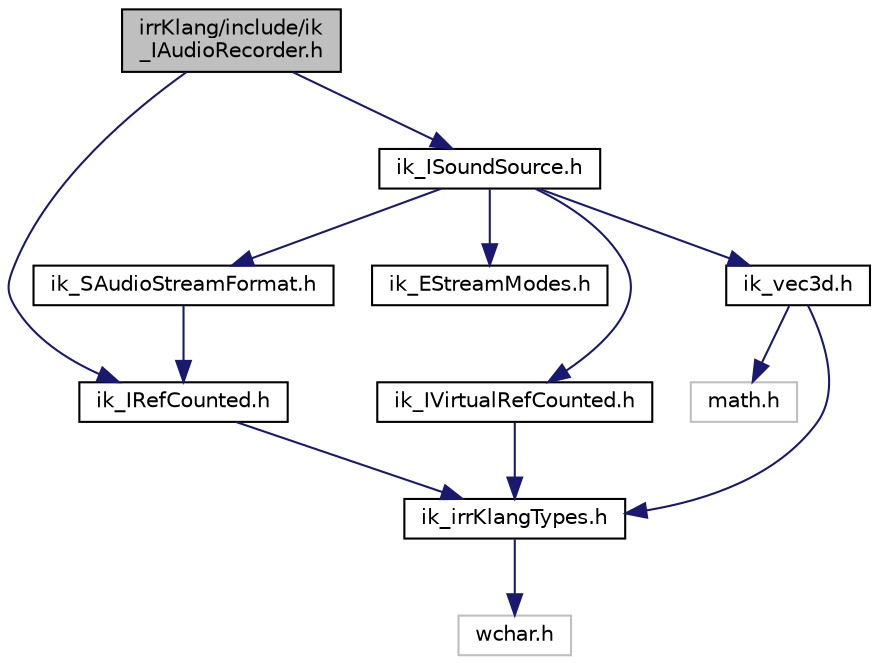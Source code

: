 digraph "irrKlang/include/ik_IAudioRecorder.h"
{
  bgcolor="transparent";
  edge [fontname="Helvetica",fontsize="10",labelfontname="Helvetica",labelfontsize="10"];
  node [fontname="Helvetica",fontsize="10",shape=record];
  Node1 [label="irrKlang/include/ik\l_IAudioRecorder.h",height=0.2,width=0.4,color="black", fillcolor="grey75", style="filled", fontcolor="black"];
  Node1 -> Node2 [color="midnightblue",fontsize="10",style="solid",fontname="Helvetica"];
  Node2 [label="ik_IRefCounted.h",height=0.2,width=0.4,color="black",URL="$ik__IRefCounted_8h.html"];
  Node2 -> Node3 [color="midnightblue",fontsize="10",style="solid",fontname="Helvetica"];
  Node3 [label="ik_irrKlangTypes.h",height=0.2,width=0.4,color="black",URL="$ik__irrKlangTypes_8h.html"];
  Node3 -> Node4 [color="midnightblue",fontsize="10",style="solid",fontname="Helvetica"];
  Node4 [label="wchar.h",height=0.2,width=0.4,color="grey75"];
  Node1 -> Node5 [color="midnightblue",fontsize="10",style="solid",fontname="Helvetica"];
  Node5 [label="ik_ISoundSource.h",height=0.2,width=0.4,color="black",URL="$ik__ISoundSource_8h.html"];
  Node5 -> Node6 [color="midnightblue",fontsize="10",style="solid",fontname="Helvetica"];
  Node6 [label="ik_IVirtualRefCounted.h",height=0.2,width=0.4,color="black",URL="$ik__IVirtualRefCounted_8h.html"];
  Node6 -> Node3 [color="midnightblue",fontsize="10",style="solid",fontname="Helvetica"];
  Node5 -> Node7 [color="midnightblue",fontsize="10",style="solid",fontname="Helvetica"];
  Node7 [label="ik_vec3d.h",height=0.2,width=0.4,color="black",URL="$ik__vec3d_8h.html"];
  Node7 -> Node8 [color="midnightblue",fontsize="10",style="solid",fontname="Helvetica"];
  Node8 [label="math.h",height=0.2,width=0.4,color="grey75"];
  Node7 -> Node3 [color="midnightblue",fontsize="10",style="solid",fontname="Helvetica"];
  Node5 -> Node9 [color="midnightblue",fontsize="10",style="solid",fontname="Helvetica"];
  Node9 [label="ik_EStreamModes.h",height=0.2,width=0.4,color="black",URL="$ik__EStreamModes_8h.html"];
  Node5 -> Node10 [color="midnightblue",fontsize="10",style="solid",fontname="Helvetica"];
  Node10 [label="ik_SAudioStreamFormat.h",height=0.2,width=0.4,color="black",URL="$ik__SAudioStreamFormat_8h.html"];
  Node10 -> Node2 [color="midnightblue",fontsize="10",style="solid",fontname="Helvetica"];
}
